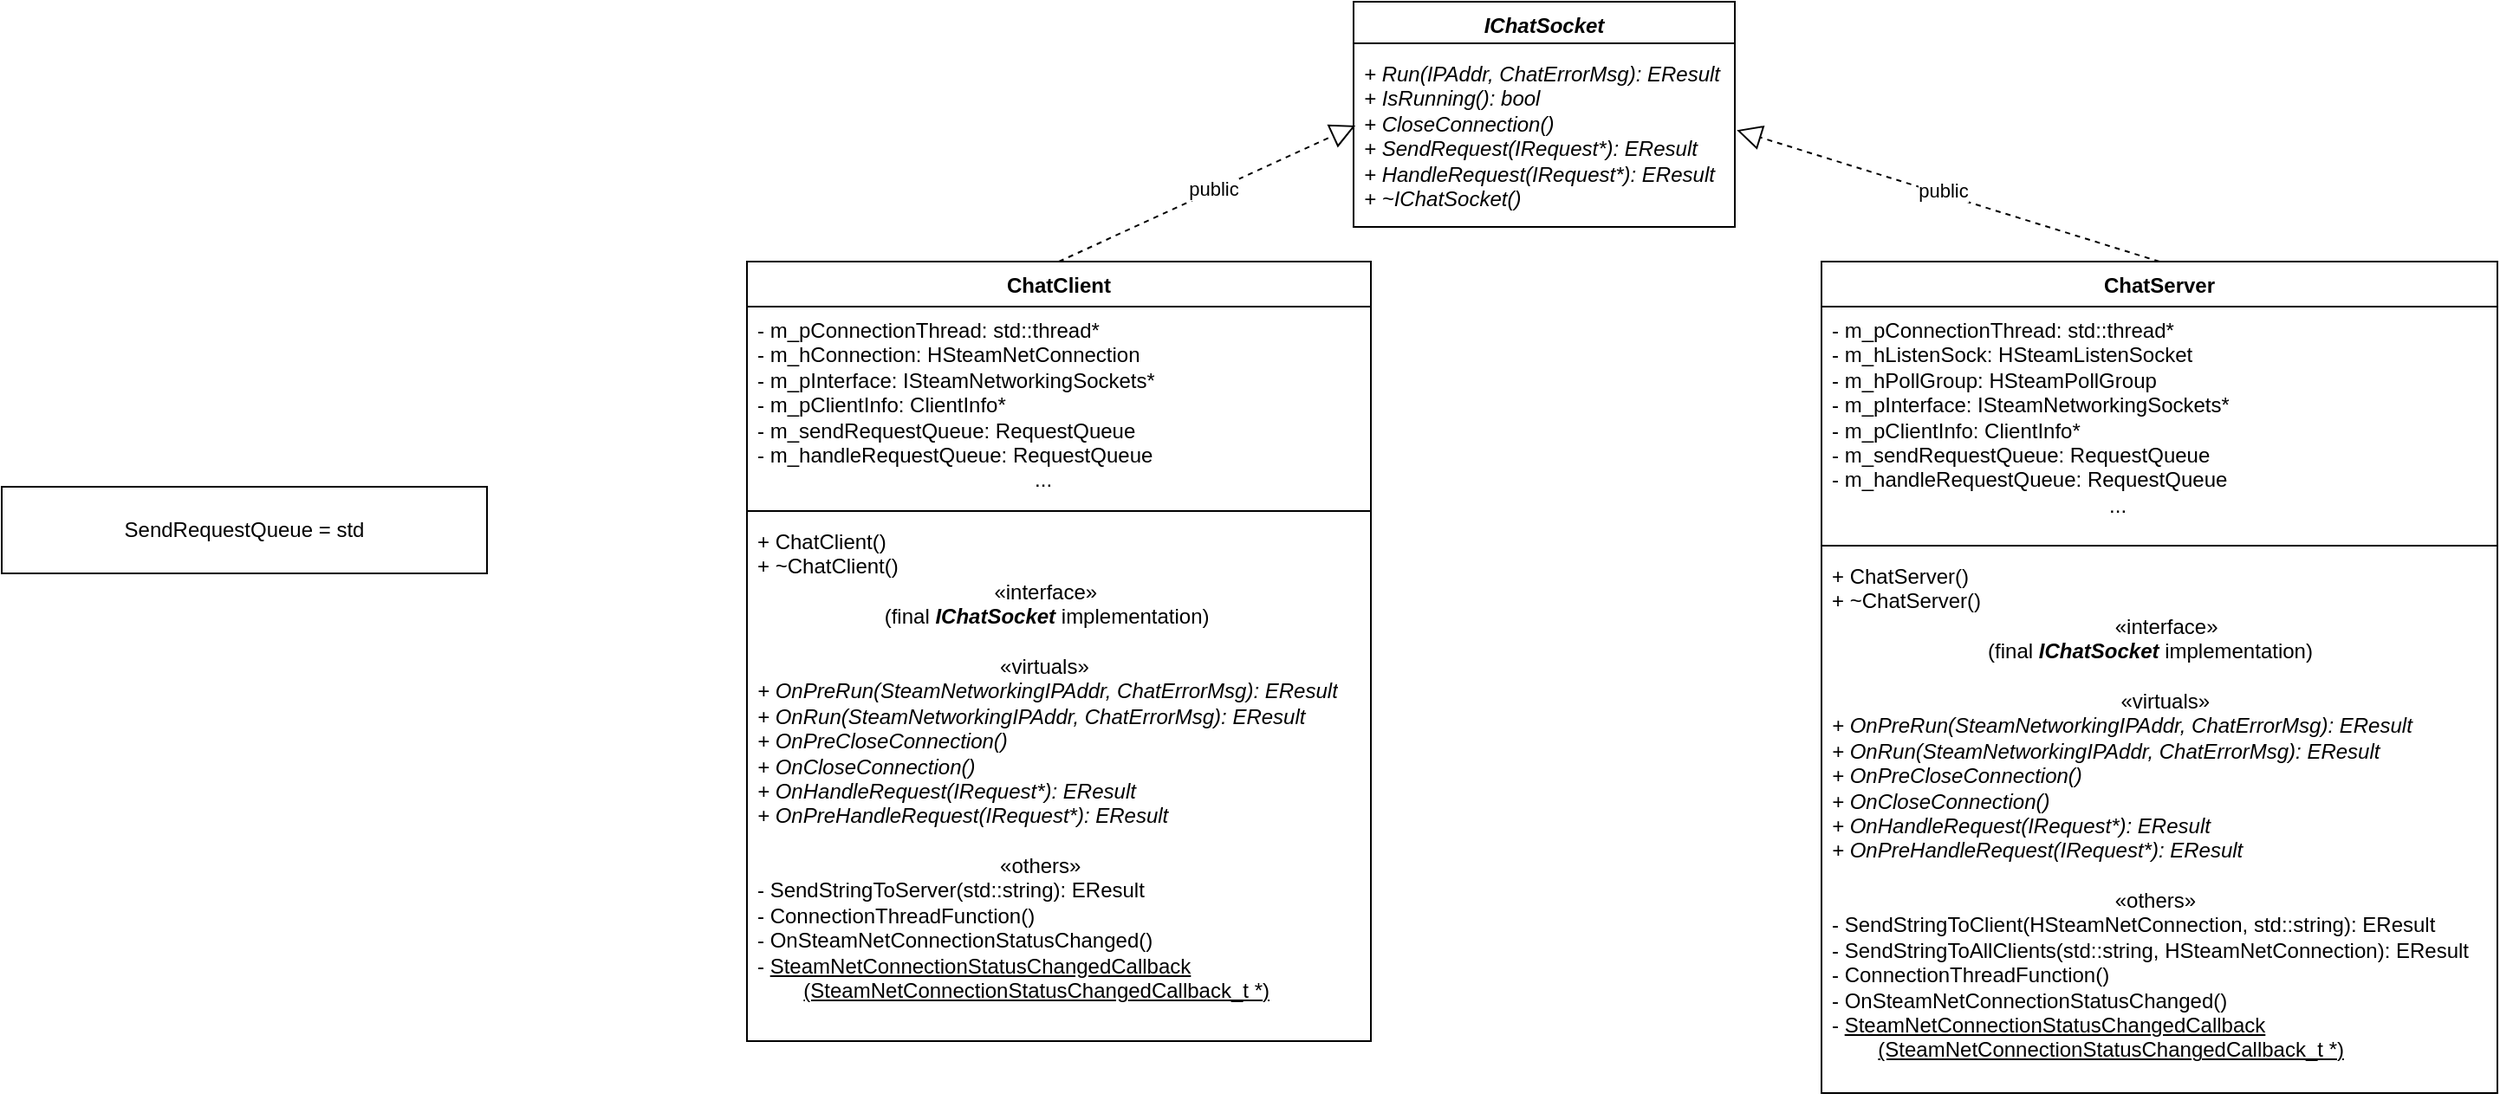 <mxfile version="24.0.1" type="device">
  <diagram name="Page-1" id="WglRouTsDhR2sTbgRkjW">
    <mxGraphModel dx="1062" dy="547" grid="1" gridSize="10" guides="1" tooltips="1" connect="1" arrows="1" fold="1" page="1" pageScale="1" pageWidth="3300" pageHeight="4681" math="0" shadow="0">
      <root>
        <mxCell id="0" />
        <mxCell id="1" parent="0" />
        <mxCell id="7KRHX-xaLIlEeLk9p_zw-1" value="ChatClient" style="swimlane;fontStyle=1;align=center;verticalAlign=top;childLayout=stackLayout;horizontal=1;startSize=26;horizontalStack=0;resizeParent=1;resizeParentMax=0;resizeLast=0;collapsible=1;marginBottom=0;whiteSpace=wrap;html=1;" parent="1" vertex="1">
          <mxGeometry x="1190" y="200" width="360" height="450" as="geometry" />
        </mxCell>
        <mxCell id="7KRHX-xaLIlEeLk9p_zw-2" value="- m_pConnectionThread: std::thread*&lt;div&gt;- m_hConnection: HSteamNetConnection&lt;/div&gt;&lt;div&gt;- m_pInterface: ISteamNetworkingSockets*&lt;/div&gt;&lt;div&gt;- m_pClientInfo: ClientInfo*&lt;/div&gt;&lt;div&gt;- m_sendRequestQueue: RequestQueue&lt;/div&gt;&lt;div&gt;&lt;span style=&quot;background-color: initial;&quot;&gt;-&amp;nbsp;&lt;/span&gt;&lt;span style=&quot;background-color: initial;&quot;&gt;m_handleRequestQueue: RequestQueue&lt;/span&gt;&lt;/div&gt;&lt;div&gt;&amp;nbsp; &lt;span style=&quot;white-space: pre;&quot;&gt;&#x9;&lt;/span&gt;&lt;span style=&quot;white-space: pre;&quot;&gt;&#x9;&lt;/span&gt;&lt;span style=&quot;white-space: pre;&quot;&gt;&#x9;&lt;/span&gt;&lt;span style=&quot;white-space: pre;&quot;&gt;&#x9;&lt;/span&gt;&lt;span style=&quot;white-space: pre;&quot;&gt;&#x9;&lt;/span&gt;&lt;span style=&quot;white-space: pre;&quot;&gt;&#x9;&lt;/span&gt;...&lt;/div&gt;" style="text;strokeColor=none;fillColor=none;align=left;verticalAlign=top;spacingLeft=4;spacingRight=4;overflow=hidden;rotatable=0;points=[[0,0.5],[1,0.5]];portConstraint=eastwest;whiteSpace=wrap;html=1;" parent="7KRHX-xaLIlEeLk9p_zw-1" vertex="1">
          <mxGeometry y="26" width="360" height="114" as="geometry" />
        </mxCell>
        <mxCell id="7KRHX-xaLIlEeLk9p_zw-3" value="" style="line;strokeWidth=1;fillColor=none;align=left;verticalAlign=middle;spacingTop=-1;spacingLeft=3;spacingRight=3;rotatable=0;labelPosition=right;points=[];portConstraint=eastwest;strokeColor=inherit;" parent="7KRHX-xaLIlEeLk9p_zw-1" vertex="1">
          <mxGeometry y="140" width="360" height="8" as="geometry" />
        </mxCell>
        <mxCell id="7KRHX-xaLIlEeLk9p_zw-4" value="&lt;div&gt;+ ChatClient()&lt;/div&gt;&lt;div&gt;+ ~ChatClient()&lt;/div&gt;&lt;div&gt;&lt;span style=&quot;white-space: normal;&quot;&gt;&lt;span style=&quot;white-space:pre&quot;&gt;&#x9;&lt;span style=&quot;white-space: pre;&quot;&gt;&#x9;&lt;/span&gt;&lt;span style=&quot;white-space: pre;&quot;&gt;&#x9;&lt;/span&gt;&lt;span style=&quot;white-space: pre;&quot;&gt;&#x9;&lt;/span&gt;  &lt;span style=&quot;white-space: pre;&quot;&gt;&#x9;&lt;/span&gt; &lt;/span&gt;«interface»&lt;/span&gt;&lt;/div&gt;&lt;div&gt;&amp;nbsp;&lt;span style=&quot;white-space: pre;&quot;&gt;&#x9;&lt;/span&gt;&lt;span style=&quot;white-space: pre;&quot;&gt;&#x9;&lt;/span&gt;&amp;nbsp; &amp;nbsp; &amp;nbsp; (final&amp;nbsp;&lt;i style=&quot;background-color: initial; border-color: var(--border-color); font-weight: 700; text-align: center;&quot;&gt;IChatSocket&lt;/i&gt;&lt;span style=&quot;background-color: initial; border-color: var(--border-color); text-align: center;&quot;&gt; implementation&lt;/span&gt;&lt;span style=&quot;background-color: initial; border-color: var(--border-color); text-align: center;&quot;&gt;)&lt;/span&gt;&lt;/div&gt;&lt;div&gt;&lt;br&gt;&lt;/div&gt;&lt;div&gt;&lt;span style=&quot;white-space: normal;&quot;&gt;&lt;span style=&quot;white-space:pre&quot;&gt;&#x9;&lt;span style=&quot;white-space: pre;&quot;&gt;&#x9;&lt;/span&gt;&lt;span style=&quot;white-space: pre;&quot;&gt;&#x9;&lt;/span&gt;&lt;span style=&quot;white-space: pre;&quot;&gt;&#x9;&lt;/span&gt;&lt;span style=&quot;white-space: pre;&quot;&gt;&#x9;&lt;/span&gt; &lt;/span&gt;&amp;nbsp;«virtuals»&lt;/span&gt;&lt;/div&gt;&lt;div&gt;&lt;i&gt;+ OnPreRun(SteamNetworkingIPAddr, ChatErrorMsg): EResult&lt;/i&gt;&lt;/div&gt;&lt;div&gt;&lt;i&gt;+ OnRun(SteamNetworkingIPAddr, ChatErrorMsg): EResult&lt;/i&gt;&lt;/div&gt;&lt;div&gt;&lt;i&gt;+ OnPreCloseConnection()&lt;/i&gt;&lt;/div&gt;&lt;div&gt;&lt;i&gt;+ OnCloseConnection()&lt;/i&gt;&lt;/div&gt;&lt;div&gt;&lt;i&gt;+ OnHandleRequest(IRequest*): EResult&lt;/i&gt;&lt;/div&gt;&lt;div&gt;&lt;i&gt;+ OnPreHandleRequest(IRequest*): EResult&lt;/i&gt;&lt;/div&gt;&lt;div&gt;&lt;i&gt;&lt;br&gt;&lt;/i&gt;&lt;/div&gt;&lt;div&gt;&lt;div style=&quot;&quot;&gt;&lt;span style=&quot;font-style: italic; white-space: pre;&quot;&gt;&#x9;&#x9;&#x9;&#x9;&#x9;&lt;/span&gt;&lt;i&gt;&amp;nbsp; &lt;/i&gt;«others»&lt;/div&gt;&lt;div&gt;- SendStringToServer(std::string): EResult&lt;/div&gt;&lt;div&gt;- ConnectionThreadFunction()&lt;/div&gt;&lt;div&gt;- OnSteamNetConnectionStatusChanged()&lt;/div&gt;&lt;div&gt;- &lt;u&gt;SteamNetConnectionStatusChangedCallback&lt;/u&gt;&lt;/div&gt;&lt;div style=&quot;&quot;&gt;&lt;u&gt;&lt;span style=&quot;background-color: initial; white-space: pre;&quot;&gt;&#x9;&lt;/span&gt;&lt;span style=&quot;background-color: initial;&quot;&gt;(SteamNetConnectionStatusChangedCallback_t *&lt;/span&gt;&lt;span style=&quot;background-color: initial;&quot;&gt;)&lt;/span&gt;&lt;/u&gt;&lt;br&gt;&lt;/div&gt;&lt;/div&gt;" style="text;strokeColor=none;fillColor=none;align=left;verticalAlign=top;spacingLeft=4;spacingRight=4;overflow=hidden;rotatable=0;points=[[0,0.5],[1,0.5]];portConstraint=eastwest;whiteSpace=wrap;html=1;" parent="7KRHX-xaLIlEeLk9p_zw-1" vertex="1">
          <mxGeometry y="148" width="360" height="302" as="geometry" />
        </mxCell>
        <mxCell id="7KRHX-xaLIlEeLk9p_zw-6" value="&lt;i&gt;IChatSocket&lt;/i&gt;" style="swimlane;fontStyle=1;align=center;verticalAlign=top;childLayout=stackLayout;horizontal=1;startSize=20;horizontalStack=0;resizeParent=1;resizeParentMax=0;resizeLast=0;collapsible=1;marginBottom=0;whiteSpace=wrap;html=1;swimlaneLine=0;fillColor=default;strokeColor=default;" parent="1" vertex="1">
          <mxGeometry x="1540" y="50" width="220" height="130" as="geometry">
            <mxRectangle x="470" y="30" width="110" height="30" as="alternateBounds" />
          </mxGeometry>
        </mxCell>
        <mxCell id="7KRHX-xaLIlEeLk9p_zw-8" value="" style="line;strokeWidth=1;fillColor=none;align=left;verticalAlign=middle;spacingTop=-1;spacingLeft=3;spacingRight=3;rotatable=0;labelPosition=right;points=[];portConstraint=eastwest;strokeColor=inherit;" parent="7KRHX-xaLIlEeLk9p_zw-6" vertex="1">
          <mxGeometry y="20" width="220" height="8" as="geometry" />
        </mxCell>
        <mxCell id="7KRHX-xaLIlEeLk9p_zw-9" value="&lt;i&gt;+ Run(IPAddr, ChatErrorMsg): EResult&lt;/i&gt;&lt;div&gt;&lt;i&gt;+ IsRunning(): bool&lt;br&gt;&lt;/i&gt;&lt;div&gt;&lt;i&gt;+ CloseConnection()&lt;/i&gt;&lt;/div&gt;&lt;div&gt;&lt;i&gt;+ SendRequest(IRequest*): EResult&lt;/i&gt;&lt;/div&gt;&lt;div&gt;&lt;i style=&quot;border-color: var(--border-color);&quot;&gt;+ HandleRequest(IRequest*): EResult&lt;/i&gt;&lt;br&gt;&lt;/div&gt;&lt;div&gt;&lt;i&gt;+ ~IChatSocket()&lt;/i&gt;&lt;/div&gt;&lt;/div&gt;" style="text;strokeColor=none;fillColor=none;align=left;verticalAlign=top;spacingLeft=4;spacingRight=4;overflow=hidden;rotatable=0;points=[[0,0.5],[1,0.5]];portConstraint=eastwest;whiteSpace=wrap;html=1;" parent="7KRHX-xaLIlEeLk9p_zw-6" vertex="1">
          <mxGeometry y="28" width="220" height="102" as="geometry" />
        </mxCell>
        <mxCell id="7KRHX-xaLIlEeLk9p_zw-10" value="" style="endArrow=block;dashed=1;endFill=0;endSize=12;html=1;rounded=0;exitX=0.5;exitY=0;exitDx=0;exitDy=0;entryX=0.005;entryY=0.426;entryDx=0;entryDy=0;entryPerimeter=0;" parent="1" source="7KRHX-xaLIlEeLk9p_zw-1" target="7KRHX-xaLIlEeLk9p_zw-9" edge="1">
          <mxGeometry width="160" relative="1" as="geometry">
            <mxPoint x="260" y="120" as="sourcePoint" />
            <mxPoint x="420" y="120" as="targetPoint" />
          </mxGeometry>
        </mxCell>
        <mxCell id="7KRHX-xaLIlEeLk9p_zw-16" value="public" style="edgeLabel;html=1;align=center;verticalAlign=middle;resizable=0;points=[];" parent="7KRHX-xaLIlEeLk9p_zw-10" vertex="1" connectable="0">
          <mxGeometry x="0.043" y="1" relative="1" as="geometry">
            <mxPoint as="offset" />
          </mxGeometry>
        </mxCell>
        <mxCell id="7KRHX-xaLIlEeLk9p_zw-11" value="ChatServer" style="swimlane;fontStyle=1;align=center;verticalAlign=top;childLayout=stackLayout;horizontal=1;startSize=26;horizontalStack=0;resizeParent=1;resizeParentMax=0;resizeLast=0;collapsible=1;marginBottom=0;whiteSpace=wrap;html=1;" parent="1" vertex="1">
          <mxGeometry x="1810" y="200" width="390" height="480" as="geometry" />
        </mxCell>
        <mxCell id="7KRHX-xaLIlEeLk9p_zw-12" value="- m_pConnectionThread: std::thread*&lt;div style=&quot;border-color: var(--border-color);&quot;&gt;- m_hListenSock: HSteamListenSocket&lt;/div&gt;&lt;div style=&quot;border-color: var(--border-color);&quot;&gt;- m_hPollGroup: HSteamPollGroup&lt;br&gt;&lt;/div&gt;&lt;div style=&quot;border-color: var(--border-color);&quot;&gt;- m_pInterface: ISteamNetworkingSockets*&lt;/div&gt;&lt;div style=&quot;border-color: var(--border-color);&quot;&gt;- m_pClientInfo: ClientInfo*&lt;/div&gt;&lt;div style=&quot;border-color: var(--border-color);&quot;&gt;&lt;div&gt;- m_sendRequestQueue: RequestQueue&lt;/div&gt;&lt;div&gt;&lt;span style=&quot;background-color: initial;&quot;&gt;-&amp;nbsp;&lt;/span&gt;&lt;span style=&quot;background-color: initial;&quot;&gt;m_handleRequestQueue: RequestQueue&lt;/span&gt;&lt;/div&gt;&lt;/div&gt;&lt;div style=&quot;border-color: var(--border-color);&quot;&gt;&amp;nbsp;&amp;nbsp;&lt;span style=&quot;border-color: var(--border-color); white-space: pre;&quot;&gt;&#x9;&lt;/span&gt;&lt;span style=&quot;border-color: var(--border-color); white-space: pre;&quot;&gt;&#x9;&lt;/span&gt;&lt;span style=&quot;border-color: var(--border-color); white-space: pre;&quot;&gt;&#x9;&lt;/span&gt;&lt;span style=&quot;border-color: var(--border-color); white-space: pre;&quot;&gt;&#x9;&lt;/span&gt;&lt;span style=&quot;border-color: var(--border-color); white-space: pre;&quot;&gt;&#x9;&lt;/span&gt;&lt;span style=&quot;border-color: var(--border-color); white-space: pre;&quot;&gt;&#x9;&lt;/span&gt;...&lt;/div&gt;" style="text;strokeColor=none;fillColor=none;align=left;verticalAlign=top;spacingLeft=4;spacingRight=4;overflow=hidden;rotatable=0;points=[[0,0.5],[1,0.5]];portConstraint=eastwest;whiteSpace=wrap;html=1;" parent="7KRHX-xaLIlEeLk9p_zw-11" vertex="1">
          <mxGeometry y="26" width="390" height="134" as="geometry" />
        </mxCell>
        <mxCell id="7KRHX-xaLIlEeLk9p_zw-13" value="" style="line;strokeWidth=1;fillColor=none;align=left;verticalAlign=middle;spacingTop=-1;spacingLeft=3;spacingRight=3;rotatable=0;labelPosition=right;points=[];portConstraint=eastwest;strokeColor=inherit;" parent="7KRHX-xaLIlEeLk9p_zw-11" vertex="1">
          <mxGeometry y="160" width="390" height="8" as="geometry" />
        </mxCell>
        <mxCell id="7KRHX-xaLIlEeLk9p_zw-14" value="&lt;div style=&quot;border-color: var(--border-color);&quot;&gt;+ ChatServer()&lt;/div&gt;&lt;div style=&quot;border-color: var(--border-color);&quot;&gt;+ ~ChatServer()&lt;/div&gt;&lt;div style=&quot;border-color: var(--border-color);&quot;&gt;&lt;span style=&quot;border-color: var(--border-color);&quot;&gt;&lt;span style=&quot;border-color: var(--border-color); white-space: pre;&quot;&gt;&#x9;&lt;span style=&quot;border-color: var(--border-color); white-space: pre;&quot;&gt;&#x9;&lt;/span&gt;&lt;span style=&quot;border-color: var(--border-color); white-space: pre;&quot;&gt;&#x9;&lt;/span&gt;&lt;span style=&quot;border-color: var(--border-color); white-space: pre;&quot;&gt;&#x9;&lt;/span&gt;  &lt;span style=&quot;border-color: var(--border-color); white-space: pre;&quot;&gt;&#x9;&lt;span style=&quot;white-space: pre;&quot;&gt;&#x9;&lt;/span&gt;&lt;/span&gt; &lt;/span&gt;«interface»&lt;/span&gt;&lt;/div&gt;&lt;div style=&quot;border-color: var(--border-color);&quot;&gt;&amp;nbsp;&lt;span style=&quot;border-color: var(--border-color); white-space: pre;&quot;&gt;&#x9;   &lt;span style=&quot;white-space: pre;&quot;&gt;&#x9;&lt;/span&gt; &lt;/span&gt;&amp;nbsp; &amp;nbsp; &amp;nbsp; &lt;span style=&quot;white-space: pre;&quot;&gt;&#x9;&lt;/span&gt;&amp;nbsp; &amp;nbsp;&lt;span style=&quot;background-color: initial;&quot;&gt;(f&lt;/span&gt;&lt;span style=&quot;background-color: initial;&quot;&gt;inal&amp;nbsp;&lt;/span&gt;&lt;i style=&quot;background-color: initial; border-color: var(--border-color); font-weight: 700; text-align: center;&quot;&gt;IChatSocket&lt;/i&gt;&lt;span style=&quot;background-color: initial; border-color: var(--border-color); text-align: center;&quot;&gt;&amp;nbsp;implementation&lt;/span&gt;&lt;span style=&quot;background-color: initial; border-color: var(--border-color); text-align: center;&quot;&gt;)&lt;/span&gt;&lt;/div&gt;&lt;div style=&quot;border-color: var(--border-color);&quot;&gt;&lt;span style=&quot;background-color: initial; border-color: var(--border-color); text-align: center;&quot;&gt;&lt;br&gt;&lt;/span&gt;&lt;/div&gt;&lt;div style=&quot;border-color: var(--border-color);&quot;&gt;&lt;span style=&quot;border-color: var(--border-color);&quot;&gt;&lt;span style=&quot;border-color: var(--border-color); white-space: pre;&quot;&gt;&#x9;&lt;span style=&quot;border-color: var(--border-color); white-space: pre;&quot;&gt;&#x9;&lt;/span&gt;&lt;span style=&quot;border-color: var(--border-color); white-space: pre;&quot;&gt;&#x9;&lt;/span&gt;&lt;span style=&quot;border-color: var(--border-color); white-space: pre;&quot;&gt;&#x9;&lt;/span&gt;&lt;span style=&quot;border-color: var(--border-color); white-space: pre;&quot;&gt;&#x9;&lt;span style=&quot;white-space: pre;&quot;&gt;&#x9;&lt;/span&gt;&lt;/span&gt; &lt;/span&gt;&amp;nbsp;«virtuals»&lt;/span&gt;&lt;/div&gt;&lt;div style=&quot;border-color: var(--border-color);&quot;&gt;&lt;i style=&quot;border-color: var(--border-color);&quot;&gt;+ OnPreRun(SteamNetworkingIPAddr, ChatErrorMsg): EResult&lt;/i&gt;&lt;/div&gt;&lt;div style=&quot;border-color: var(--border-color);&quot;&gt;&lt;i style=&quot;border-color: var(--border-color);&quot;&gt;+ OnRun(SteamNetworkingIPAddr, ChatErrorMsg): EResult&lt;/i&gt;&lt;/div&gt;&lt;div style=&quot;border-color: var(--border-color);&quot;&gt;&lt;i style=&quot;border-color: var(--border-color);&quot;&gt;+ OnPreCloseConnection()&lt;/i&gt;&lt;/div&gt;&lt;div style=&quot;border-color: var(--border-color);&quot;&gt;&lt;i style=&quot;border-color: var(--border-color);&quot;&gt;+ OnCloseConnection()&lt;/i&gt;&lt;/div&gt;&lt;div style=&quot;border-color: var(--border-color);&quot;&gt;&lt;i style=&quot;border-color: var(--border-color);&quot;&gt;+ OnHandleRequest(IRequest*): EResult&lt;/i&gt;&lt;/div&gt;&lt;div style=&quot;border-color: var(--border-color);&quot;&gt;&lt;i style=&quot;border-color: var(--border-color);&quot;&gt;+ OnPreHandleRequest(IRequest*): EResult&lt;/i&gt;&lt;/div&gt;&lt;div style=&quot;border-color: var(--border-color);&quot;&gt;&lt;i style=&quot;border-color: var(--border-color);&quot;&gt;&lt;br&gt;&lt;/i&gt;&lt;/div&gt;&lt;div style=&quot;border-color: var(--border-color);&quot;&gt;&lt;i style=&quot;border-color: var(--border-color);&quot;&gt;&lt;div style=&quot;border-color: var(--border-color); font-style: normal;&quot;&gt;&lt;span style=&quot;border-color: var(--border-color); font-style: italic; white-space: pre;&quot;&gt;&#x9;&#x9;&#x9;&#x9;&#x9;&lt;/span&gt;&lt;i style=&quot;border-color: var(--border-color);&quot;&gt;&amp;nbsp;&lt;span style=&quot;white-space: pre;&quot;&gt;&#x9;&lt;/span&gt;&amp;nbsp;&lt;/i&gt;«others»&lt;/div&gt;&lt;div style=&quot;border-color: var(--border-color); font-style: normal;&quot;&gt;-&amp;nbsp;&lt;i style=&quot;background-color: initial; border-color: var(--border-color);&quot;&gt;&lt;span style=&quot;font-style: normal;&quot;&gt;SendStringToClient(HSteamNetConnection, std::string): EResult&lt;/span&gt;&lt;/i&gt;&lt;/div&gt;&lt;div style=&quot;border-color: var(--border-color); font-style: normal;&quot;&gt;&lt;i style=&quot;background-color: initial; border-color: var(--border-color);&quot;&gt;&lt;span style=&quot;font-style: normal;&quot;&gt;-&amp;nbsp;&lt;/span&gt;&lt;i style=&quot;background-color: initial; border-color: var(--border-color);&quot;&gt;&lt;span style=&quot;font-style: normal;&quot;&gt;SendStringToAllClients(std::string,&amp;nbsp;&lt;/span&gt;&lt;/i&gt;&lt;/i&gt;&lt;i style=&quot;background-color: initial; border-color: var(--border-color);&quot;&gt;&lt;i style=&quot;background-color: initial; border-color: var(--border-color);&quot;&gt;&lt;span style=&quot;font-style: normal;&quot;&gt;HSteamNetConnection&lt;/span&gt;&lt;/i&gt;&lt;/i&gt;&lt;i style=&quot;background-color: initial; border-color: var(--border-color);&quot;&gt;&lt;i style=&quot;background-color: initial; border-color: var(--border-color);&quot;&gt;&lt;span style=&quot;font-style: normal;&quot;&gt;): EResult&lt;/span&gt;&lt;/i&gt;&lt;/i&gt;&lt;/div&gt;&lt;div style=&quot;border-color: var(--border-color); font-style: normal;&quot;&gt;- ConnectionThreadFunction()&lt;/div&gt;&lt;div style=&quot;border-color: var(--border-color); font-style: normal;&quot;&gt;- OnSteamNetConnectionStatusChanged()&lt;/div&gt;&lt;div style=&quot;border-color: var(--border-color); font-style: normal;&quot;&gt;-&amp;nbsp;&lt;u style=&quot;border-color: var(--border-color);&quot;&gt;SteamNetConnectionStatusChangedCallback&lt;/u&gt;&lt;/div&gt;&lt;div style=&quot;border-color: var(--border-color); font-style: normal;&quot;&gt;&lt;u style=&quot;border-color: var(--border-color);&quot;&gt;&lt;span style=&quot;border-color: var(--border-color); background-color: initial; white-space: pre;&quot;&gt;&#x9;&lt;/span&gt;&lt;span style=&quot;border-color: var(--border-color); background-color: initial;&quot;&gt;(SteamNetConnectionStatusChangedCallback_t *&lt;/span&gt;&lt;span style=&quot;border-color: var(--border-color); background-color: initial;&quot;&gt;)&lt;/span&gt;&lt;/u&gt;&lt;/div&gt;&lt;/i&gt;&lt;/div&gt;" style="text;strokeColor=none;fillColor=none;align=left;verticalAlign=top;spacingLeft=4;spacingRight=4;overflow=hidden;rotatable=0;points=[[0,0.5],[1,0.5]];portConstraint=eastwest;whiteSpace=wrap;html=1;" parent="7KRHX-xaLIlEeLk9p_zw-11" vertex="1">
          <mxGeometry y="168" width="390" height="312" as="geometry" />
        </mxCell>
        <mxCell id="7KRHX-xaLIlEeLk9p_zw-15" value="" style="endArrow=block;dashed=1;endFill=0;endSize=12;html=1;rounded=0;exitX=0.5;exitY=0;exitDx=0;exitDy=0;entryX=1.005;entryY=0.452;entryDx=0;entryDy=0;entryPerimeter=0;" parent="1" source="7KRHX-xaLIlEeLk9p_zw-11" target="7KRHX-xaLIlEeLk9p_zw-9" edge="1">
          <mxGeometry width="160" relative="1" as="geometry">
            <mxPoint x="680" y="146" as="sourcePoint" />
            <mxPoint x="820" y="90" as="targetPoint" />
          </mxGeometry>
        </mxCell>
        <mxCell id="7KRHX-xaLIlEeLk9p_zw-17" value="public" style="edgeLabel;html=1;align=center;verticalAlign=middle;resizable=0;points=[];" parent="7KRHX-xaLIlEeLk9p_zw-15" vertex="1" connectable="0">
          <mxGeometry x="0.029" y="-2" relative="1" as="geometry">
            <mxPoint as="offset" />
          </mxGeometry>
        </mxCell>
        <mxCell id="CmxNaf8SsPluwDJPSRON-1" value="SendRequestQueue = std" style="html=1;whiteSpace=wrap;" vertex="1" parent="1">
          <mxGeometry x="760" y="330" width="280" height="50" as="geometry" />
        </mxCell>
      </root>
    </mxGraphModel>
  </diagram>
</mxfile>
